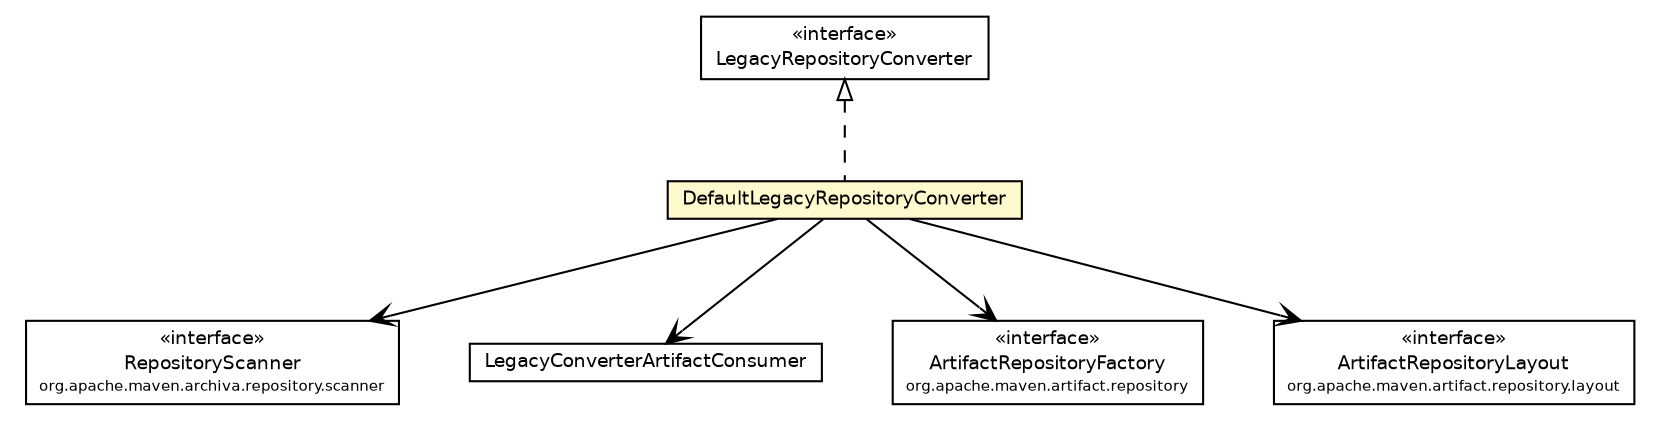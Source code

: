 #!/usr/local/bin/dot
#
# Class diagram 
# Generated by UmlGraph version 4.6 (http://www.spinellis.gr/sw/umlgraph)
#

digraph G {
	edge [fontname="Helvetica",fontsize=10,labelfontname="Helvetica",labelfontsize=10];
	node [fontname="Helvetica",fontsize=10,shape=plaintext];
	// org.apache.maven.archiva.repository.scanner.RepositoryScanner
	c149296 [label=<<table border="0" cellborder="1" cellspacing="0" cellpadding="2" port="p" href="../../repository/scanner/RepositoryScanner.html">
		<tr><td><table border="0" cellspacing="0" cellpadding="1">
			<tr><td> &laquo;interface&raquo; </td></tr>
			<tr><td> RepositoryScanner </td></tr>
			<tr><td><font point-size="7.0"> org.apache.maven.archiva.repository.scanner </font></td></tr>
		</table></td></tr>
		</table>>, fontname="Helvetica", fontcolor="black", fontsize=9.0];
	// org.apache.maven.archiva.converter.legacy.LegacyRepositoryConverter
	c149490 [label=<<table border="0" cellborder="1" cellspacing="0" cellpadding="2" port="p" href="./LegacyRepositoryConverter.html">
		<tr><td><table border="0" cellspacing="0" cellpadding="1">
			<tr><td> &laquo;interface&raquo; </td></tr>
			<tr><td> LegacyRepositoryConverter </td></tr>
		</table></td></tr>
		</table>>, fontname="Helvetica", fontcolor="black", fontsize=9.0];
	// org.apache.maven.archiva.converter.legacy.LegacyConverterArtifactConsumer
	c149491 [label=<<table border="0" cellborder="1" cellspacing="0" cellpadding="2" port="p" href="./LegacyConverterArtifactConsumer.html">
		<tr><td><table border="0" cellspacing="0" cellpadding="1">
			<tr><td> LegacyConverterArtifactConsumer </td></tr>
		</table></td></tr>
		</table>>, fontname="Helvetica", fontcolor="black", fontsize=9.0];
	// org.apache.maven.archiva.converter.legacy.DefaultLegacyRepositoryConverter
	c149492 [label=<<table border="0" cellborder="1" cellspacing="0" cellpadding="2" port="p" bgcolor="lemonChiffon" href="./DefaultLegacyRepositoryConverter.html">
		<tr><td><table border="0" cellspacing="0" cellpadding="1">
			<tr><td> DefaultLegacyRepositoryConverter </td></tr>
		</table></td></tr>
		</table>>, fontname="Helvetica", fontcolor="black", fontsize=9.0];
	//org.apache.maven.archiva.converter.legacy.DefaultLegacyRepositoryConverter implements org.apache.maven.archiva.converter.legacy.LegacyRepositoryConverter
	c149490:p -> c149492:p [dir=back,arrowtail=empty,style=dashed];
	// org.apache.maven.archiva.converter.legacy.DefaultLegacyRepositoryConverter NAVASSOC org.apache.maven.artifact.repository.ArtifactRepositoryFactory
	c149492:p -> c149541:p [taillabel="", label="", headlabel="", fontname="Helvetica", fontcolor="black", fontsize=10.0, color="black", arrowhead=open];
	// org.apache.maven.archiva.converter.legacy.DefaultLegacyRepositoryConverter NAVASSOC org.apache.maven.artifact.repository.layout.ArtifactRepositoryLayout
	c149492:p -> c149542:p [taillabel="", label="", headlabel="", fontname="Helvetica", fontcolor="black", fontsize=10.0, color="black", arrowhead=open];
	// org.apache.maven.archiva.converter.legacy.DefaultLegacyRepositoryConverter NAVASSOC org.apache.maven.archiva.converter.legacy.LegacyConverterArtifactConsumer
	c149492:p -> c149491:p [taillabel="", label="", headlabel="", fontname="Helvetica", fontcolor="black", fontsize=10.0, color="black", arrowhead=open];
	// org.apache.maven.archiva.converter.legacy.DefaultLegacyRepositoryConverter NAVASSOC org.apache.maven.archiva.repository.scanner.RepositoryScanner
	c149492:p -> c149296:p [taillabel="", label="", headlabel="", fontname="Helvetica", fontcolor="black", fontsize=10.0, color="black", arrowhead=open];
	// org.apache.maven.artifact.repository.layout.ArtifactRepositoryLayout
	c149542 [label=<<table border="0" cellborder="1" cellspacing="0" cellpadding="2" port="p" href="http://java.sun.com/j2se/1.4.2/docs/api/org/apache/maven/artifact/repository/layout/ArtifactRepositoryLayout.html">
		<tr><td><table border="0" cellspacing="0" cellpadding="1">
			<tr><td> &laquo;interface&raquo; </td></tr>
			<tr><td> ArtifactRepositoryLayout </td></tr>
			<tr><td><font point-size="7.0"> org.apache.maven.artifact.repository.layout </font></td></tr>
		</table></td></tr>
		</table>>, fontname="Helvetica", fontcolor="black", fontsize=9.0];
	// org.apache.maven.artifact.repository.ArtifactRepositoryFactory
	c149541 [label=<<table border="0" cellborder="1" cellspacing="0" cellpadding="2" port="p" href="http://java.sun.com/j2se/1.4.2/docs/api/org/apache/maven/artifact/repository/ArtifactRepositoryFactory.html">
		<tr><td><table border="0" cellspacing="0" cellpadding="1">
			<tr><td> &laquo;interface&raquo; </td></tr>
			<tr><td> ArtifactRepositoryFactory </td></tr>
			<tr><td><font point-size="7.0"> org.apache.maven.artifact.repository </font></td></tr>
		</table></td></tr>
		</table>>, fontname="Helvetica", fontcolor="black", fontsize=9.0];
}

